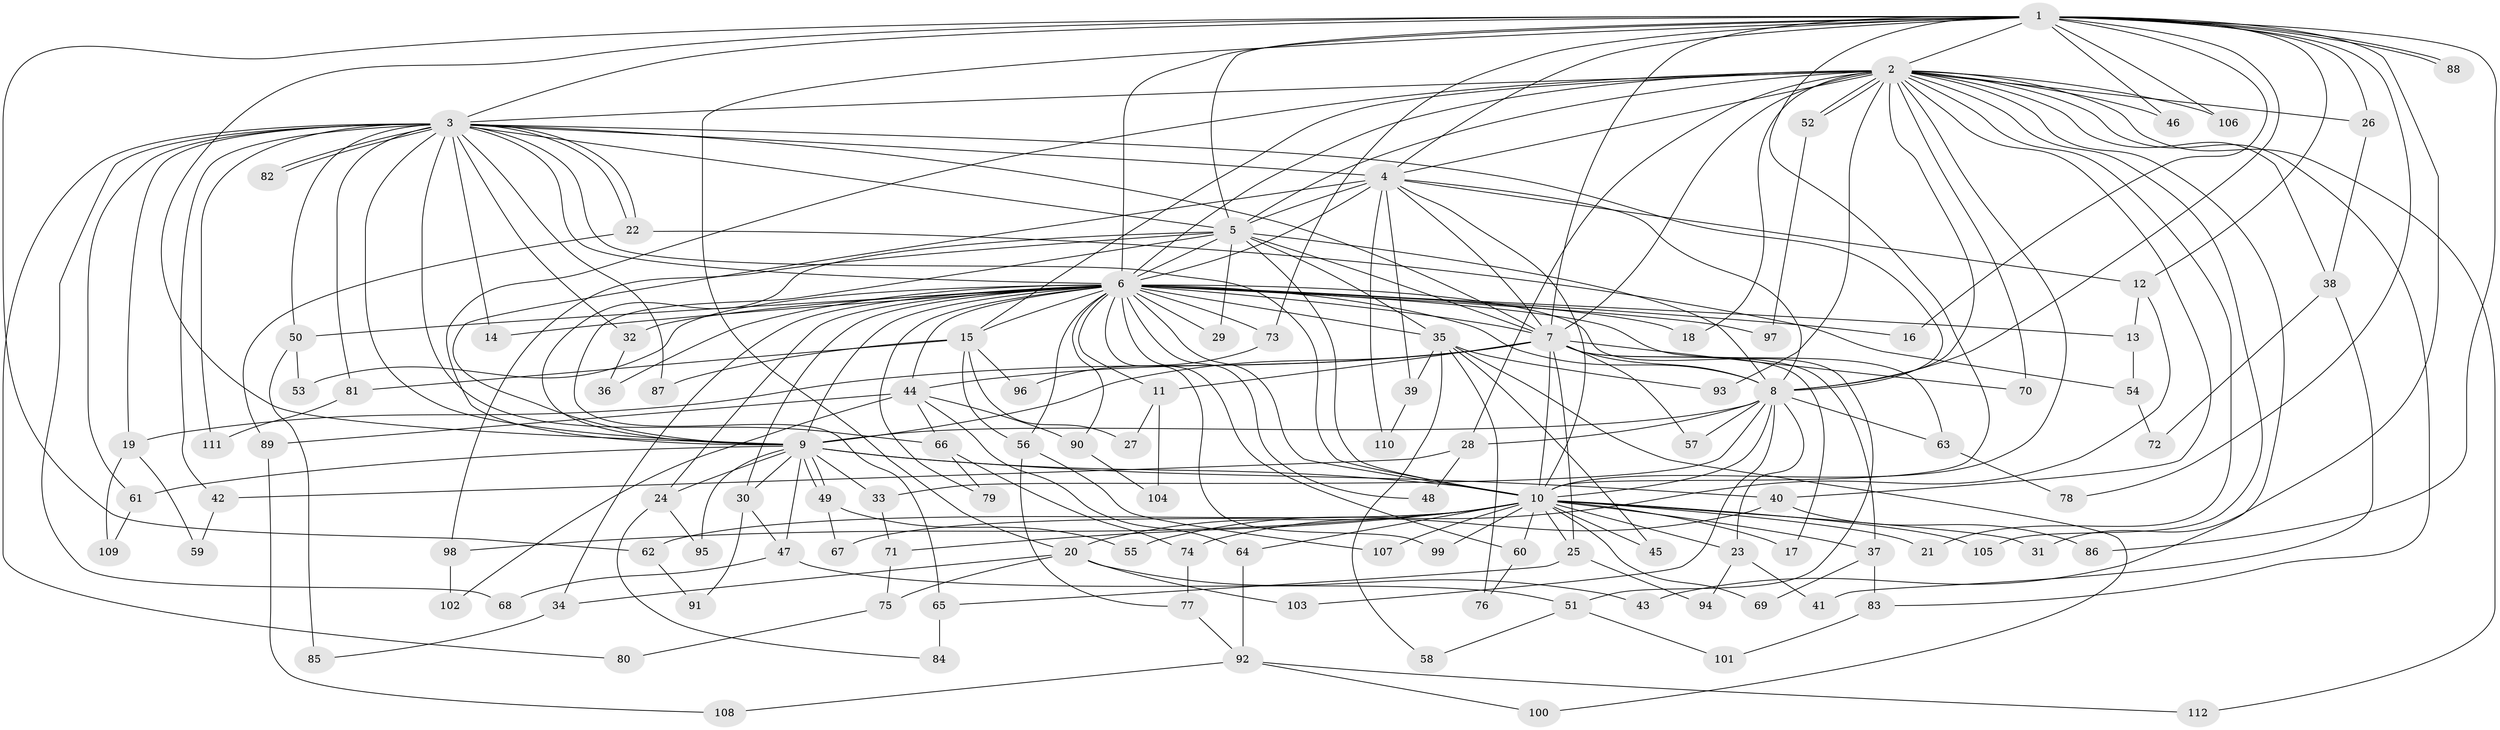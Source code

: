 // Generated by graph-tools (version 1.1) at 2025/10/02/27/25 16:10:59]
// undirected, 112 vertices, 249 edges
graph export_dot {
graph [start="1"]
  node [color=gray90,style=filled];
  1;
  2;
  3;
  4;
  5;
  6;
  7;
  8;
  9;
  10;
  11;
  12;
  13;
  14;
  15;
  16;
  17;
  18;
  19;
  20;
  21;
  22;
  23;
  24;
  25;
  26;
  27;
  28;
  29;
  30;
  31;
  32;
  33;
  34;
  35;
  36;
  37;
  38;
  39;
  40;
  41;
  42;
  43;
  44;
  45;
  46;
  47;
  48;
  49;
  50;
  51;
  52;
  53;
  54;
  55;
  56;
  57;
  58;
  59;
  60;
  61;
  62;
  63;
  64;
  65;
  66;
  67;
  68;
  69;
  70;
  71;
  72;
  73;
  74;
  75;
  76;
  77;
  78;
  79;
  80;
  81;
  82;
  83;
  84;
  85;
  86;
  87;
  88;
  89;
  90;
  91;
  92;
  93;
  94;
  95;
  96;
  97;
  98;
  99;
  100;
  101;
  102;
  103;
  104;
  105;
  106;
  107;
  108;
  109;
  110;
  111;
  112;
  1 -- 2;
  1 -- 3;
  1 -- 4;
  1 -- 5;
  1 -- 6;
  1 -- 7;
  1 -- 8;
  1 -- 9;
  1 -- 10;
  1 -- 12;
  1 -- 16;
  1 -- 20;
  1 -- 26;
  1 -- 31;
  1 -- 46;
  1 -- 62;
  1 -- 73;
  1 -- 78;
  1 -- 86;
  1 -- 88;
  1 -- 88;
  1 -- 106;
  2 -- 3;
  2 -- 4;
  2 -- 5;
  2 -- 6;
  2 -- 7;
  2 -- 8;
  2 -- 9;
  2 -- 10;
  2 -- 15;
  2 -- 18;
  2 -- 21;
  2 -- 26;
  2 -- 28;
  2 -- 38;
  2 -- 40;
  2 -- 43;
  2 -- 46;
  2 -- 52;
  2 -- 52;
  2 -- 70;
  2 -- 83;
  2 -- 93;
  2 -- 105;
  2 -- 106;
  2 -- 112;
  3 -- 4;
  3 -- 5;
  3 -- 6;
  3 -- 7;
  3 -- 8;
  3 -- 9;
  3 -- 10;
  3 -- 14;
  3 -- 19;
  3 -- 22;
  3 -- 22;
  3 -- 32;
  3 -- 42;
  3 -- 50;
  3 -- 61;
  3 -- 66;
  3 -- 68;
  3 -- 80;
  3 -- 81;
  3 -- 82;
  3 -- 82;
  3 -- 87;
  3 -- 111;
  4 -- 5;
  4 -- 6;
  4 -- 7;
  4 -- 8;
  4 -- 9;
  4 -- 10;
  4 -- 12;
  4 -- 39;
  4 -- 110;
  5 -- 6;
  5 -- 7;
  5 -- 8;
  5 -- 9;
  5 -- 10;
  5 -- 29;
  5 -- 35;
  5 -- 65;
  5 -- 98;
  6 -- 7;
  6 -- 8;
  6 -- 9;
  6 -- 10;
  6 -- 11;
  6 -- 13;
  6 -- 14;
  6 -- 15;
  6 -- 16;
  6 -- 18;
  6 -- 24;
  6 -- 29;
  6 -- 30;
  6 -- 32;
  6 -- 34;
  6 -- 35;
  6 -- 36;
  6 -- 44;
  6 -- 48;
  6 -- 50;
  6 -- 51;
  6 -- 53;
  6 -- 56;
  6 -- 60;
  6 -- 63;
  6 -- 73;
  6 -- 79;
  6 -- 90;
  6 -- 97;
  6 -- 99;
  7 -- 8;
  7 -- 9;
  7 -- 10;
  7 -- 11;
  7 -- 17;
  7 -- 19;
  7 -- 25;
  7 -- 37;
  7 -- 44;
  7 -- 57;
  7 -- 70;
  8 -- 9;
  8 -- 10;
  8 -- 23;
  8 -- 28;
  8 -- 33;
  8 -- 57;
  8 -- 63;
  8 -- 103;
  9 -- 10;
  9 -- 24;
  9 -- 30;
  9 -- 33;
  9 -- 40;
  9 -- 47;
  9 -- 49;
  9 -- 49;
  9 -- 61;
  9 -- 95;
  10 -- 17;
  10 -- 20;
  10 -- 21;
  10 -- 23;
  10 -- 25;
  10 -- 31;
  10 -- 37;
  10 -- 45;
  10 -- 60;
  10 -- 62;
  10 -- 64;
  10 -- 67;
  10 -- 69;
  10 -- 71;
  10 -- 98;
  10 -- 99;
  10 -- 105;
  10 -- 107;
  11 -- 27;
  11 -- 104;
  12 -- 13;
  12 -- 55;
  13 -- 54;
  15 -- 27;
  15 -- 56;
  15 -- 81;
  15 -- 87;
  15 -- 96;
  19 -- 59;
  19 -- 109;
  20 -- 34;
  20 -- 43;
  20 -- 75;
  20 -- 103;
  22 -- 54;
  22 -- 89;
  23 -- 41;
  23 -- 94;
  24 -- 84;
  24 -- 95;
  25 -- 65;
  25 -- 94;
  26 -- 38;
  28 -- 42;
  28 -- 48;
  30 -- 47;
  30 -- 91;
  32 -- 36;
  33 -- 71;
  34 -- 85;
  35 -- 39;
  35 -- 45;
  35 -- 58;
  35 -- 76;
  35 -- 93;
  35 -- 100;
  37 -- 69;
  37 -- 83;
  38 -- 41;
  38 -- 72;
  39 -- 110;
  40 -- 74;
  40 -- 86;
  42 -- 59;
  44 -- 64;
  44 -- 66;
  44 -- 89;
  44 -- 90;
  44 -- 102;
  47 -- 51;
  47 -- 68;
  49 -- 55;
  49 -- 67;
  50 -- 53;
  50 -- 85;
  51 -- 58;
  51 -- 101;
  52 -- 97;
  54 -- 72;
  56 -- 77;
  56 -- 107;
  60 -- 76;
  61 -- 109;
  62 -- 91;
  63 -- 78;
  64 -- 92;
  65 -- 84;
  66 -- 74;
  66 -- 79;
  71 -- 75;
  73 -- 96;
  74 -- 77;
  75 -- 80;
  77 -- 92;
  81 -- 111;
  83 -- 101;
  89 -- 108;
  90 -- 104;
  92 -- 100;
  92 -- 108;
  92 -- 112;
  98 -- 102;
}
